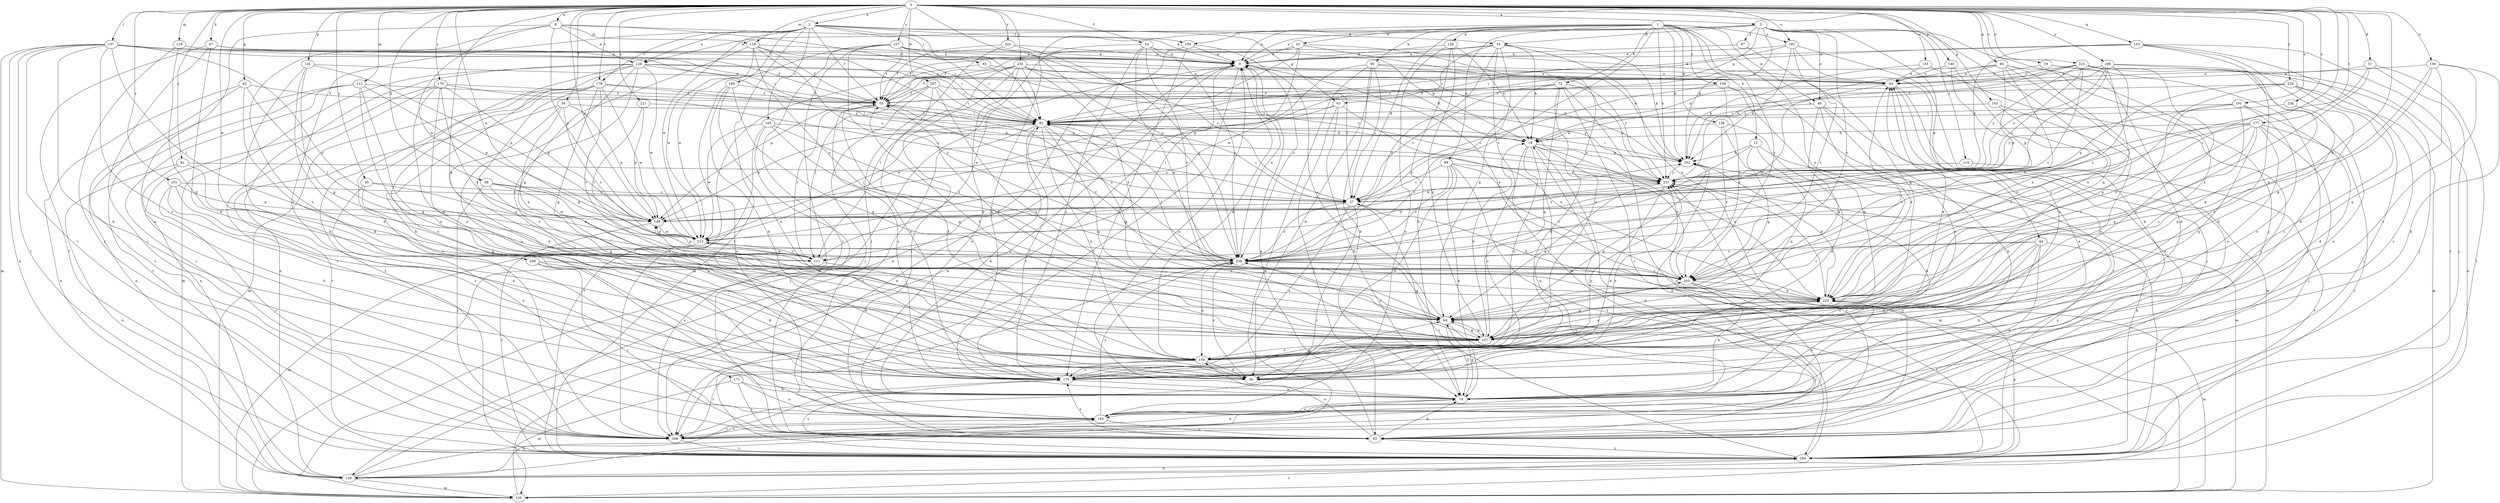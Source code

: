 strict digraph  {
0;
1;
2;
3;
8;
9;
15;
18;
19;
20;
27;
31;
33;
34;
36;
40;
44;
45;
53;
54;
55;
60;
62;
63;
64;
67;
68;
72;
74;
81;
82;
84;
87;
93;
95;
99;
102;
107;
109;
110;
111;
112;
118;
119;
120;
126;
128;
129;
133;
136;
138;
139;
140;
141;
143;
148;
153;
157;
158;
165;
166;
170;
171;
175;
177;
179;
180;
184;
186;
191;
192;
193;
201;
203;
207;
209;
213;
221;
222;
223;
224;
227;
229;
231;
232;
238;
239;
0 -> 2  [label=a];
0 -> 3  [label=a];
0 -> 8  [label=a];
0 -> 19  [label=c];
0 -> 20  [label=c];
0 -> 31  [label=d];
0 -> 53  [label=f];
0 -> 54  [label=f];
0 -> 60  [label=g];
0 -> 62  [label=g];
0 -> 67  [label=h];
0 -> 68  [label=h];
0 -> 81  [label=i];
0 -> 107  [label=l];
0 -> 112  [label=m];
0 -> 118  [label=m];
0 -> 119  [label=m];
0 -> 133  [label=o];
0 -> 136  [label=o];
0 -> 140  [label=p];
0 -> 141  [label=p];
0 -> 143  [label=p];
0 -> 148  [label=p];
0 -> 153  [label=q];
0 -> 157  [label=q];
0 -> 170  [label=s];
0 -> 177  [label=t];
0 -> 179  [label=t];
0 -> 186  [label=u];
0 -> 191  [label=u];
0 -> 192  [label=u];
0 -> 201  [label=v];
0 -> 203  [label=v];
0 -> 207  [label=w];
0 -> 209  [label=w];
0 -> 213  [label=w];
0 -> 221  [label=x];
0 -> 222  [label=x];
0 -> 223  [label=y];
0 -> 224  [label=y];
0 -> 227  [label=y];
0 -> 229  [label=y];
0 -> 232  [label=z];
0 -> 238  [label=z];
0 -> 239  [label=z];
1 -> 9  [label=a];
1 -> 15  [label=b];
1 -> 27  [label=c];
1 -> 33  [label=d];
1 -> 40  [label=e];
1 -> 72  [label=h];
1 -> 74  [label=h];
1 -> 95  [label=k];
1 -> 99  [label=k];
1 -> 102  [label=k];
1 -> 126  [label=n];
1 -> 138  [label=o];
1 -> 158  [label=r];
1 -> 192  [label=u];
1 -> 203  [label=v];
1 -> 222  [label=x];
1 -> 231  [label=y];
1 -> 239  [label=z];
2 -> 34  [label=d];
2 -> 55  [label=f];
2 -> 63  [label=g];
2 -> 82  [label=i];
2 -> 84  [label=j];
2 -> 109  [label=l];
2 -> 128  [label=n];
2 -> 165  [label=r];
2 -> 171  [label=s];
2 -> 179  [label=t];
2 -> 180  [label=t];
2 -> 184  [label=t];
2 -> 213  [label=w];
3 -> 9  [label=a];
3 -> 34  [label=d];
3 -> 40  [label=e];
3 -> 44  [label=e];
3 -> 63  [label=g];
3 -> 87  [label=j];
3 -> 93  [label=j];
3 -> 102  [label=k];
3 -> 109  [label=l];
3 -> 110  [label=l];
3 -> 128  [label=n];
3 -> 157  [label=q];
3 -> 203  [label=v];
8 -> 9  [label=a];
8 -> 82  [label=i];
8 -> 119  [label=m];
8 -> 128  [label=n];
8 -> 148  [label=p];
8 -> 175  [label=s];
8 -> 193  [label=u];
8 -> 213  [label=w];
9 -> 45  [label=e];
9 -> 166  [label=r];
9 -> 184  [label=t];
9 -> 222  [label=x];
15 -> 74  [label=h];
15 -> 102  [label=k];
15 -> 120  [label=m];
15 -> 157  [label=q];
15 -> 239  [label=z];
18 -> 102  [label=k];
18 -> 120  [label=m];
18 -> 139  [label=o];
18 -> 175  [label=s];
18 -> 193  [label=u];
18 -> 203  [label=v];
18 -> 222  [label=x];
19 -> 36  [label=d];
19 -> 45  [label=e];
19 -> 93  [label=j];
20 -> 27  [label=c];
20 -> 139  [label=o];
20 -> 193  [label=u];
20 -> 239  [label=z];
27 -> 82  [label=i];
27 -> 148  [label=p];
27 -> 166  [label=r];
27 -> 175  [label=s];
27 -> 222  [label=x];
27 -> 239  [label=z];
31 -> 27  [label=c];
31 -> 45  [label=e];
31 -> 93  [label=j];
31 -> 184  [label=t];
31 -> 222  [label=x];
33 -> 9  [label=a];
33 -> 55  [label=f];
33 -> 82  [label=i];
33 -> 102  [label=k];
33 -> 139  [label=o];
33 -> 148  [label=p];
34 -> 9  [label=a];
34 -> 18  [label=b];
34 -> 55  [label=f];
34 -> 64  [label=g];
34 -> 102  [label=k];
34 -> 120  [label=m];
34 -> 213  [label=w];
34 -> 222  [label=x];
34 -> 239  [label=z];
36 -> 231  [label=y];
36 -> 239  [label=z];
40 -> 64  [label=g];
40 -> 74  [label=h];
40 -> 82  [label=i];
40 -> 166  [label=r];
40 -> 222  [label=x];
44 -> 36  [label=d];
44 -> 74  [label=h];
44 -> 175  [label=s];
44 -> 184  [label=t];
44 -> 193  [label=u];
44 -> 203  [label=v];
44 -> 239  [label=z];
45 -> 55  [label=f];
45 -> 93  [label=j];
45 -> 120  [label=m];
45 -> 239  [label=z];
53 -> 9  [label=a];
53 -> 18  [label=b];
53 -> 120  [label=m];
53 -> 175  [label=s];
53 -> 203  [label=v];
53 -> 222  [label=x];
53 -> 239  [label=z];
54 -> 36  [label=d];
54 -> 82  [label=i];
54 -> 148  [label=p];
54 -> 184  [label=t];
54 -> 222  [label=x];
54 -> 239  [label=z];
55 -> 82  [label=i];
55 -> 111  [label=l];
55 -> 175  [label=s];
55 -> 239  [label=z];
60 -> 36  [label=d];
60 -> 45  [label=e];
60 -> 64  [label=g];
60 -> 82  [label=i];
60 -> 102  [label=k];
60 -> 148  [label=p];
60 -> 175  [label=s];
60 -> 203  [label=v];
62 -> 36  [label=d];
62 -> 55  [label=f];
62 -> 111  [label=l];
62 -> 129  [label=n];
62 -> 166  [label=r];
63 -> 74  [label=h];
63 -> 82  [label=i];
63 -> 93  [label=j];
63 -> 213  [label=w];
63 -> 222  [label=x];
64 -> 9  [label=a];
64 -> 45  [label=e];
64 -> 55  [label=f];
64 -> 74  [label=h];
64 -> 93  [label=j];
64 -> 157  [label=q];
67 -> 9  [label=a];
67 -> 36  [label=d];
67 -> 45  [label=e];
67 -> 82  [label=i];
67 -> 93  [label=j];
67 -> 184  [label=t];
68 -> 27  [label=c];
68 -> 64  [label=g];
68 -> 148  [label=p];
68 -> 166  [label=r];
68 -> 213  [label=w];
72 -> 27  [label=c];
72 -> 36  [label=d];
72 -> 55  [label=f];
72 -> 129  [label=n];
72 -> 157  [label=q];
72 -> 166  [label=r];
72 -> 231  [label=y];
72 -> 239  [label=z];
74 -> 9  [label=a];
74 -> 45  [label=e];
74 -> 64  [label=g];
74 -> 193  [label=u];
74 -> 222  [label=x];
81 -> 74  [label=h];
81 -> 129  [label=n];
81 -> 157  [label=q];
81 -> 231  [label=y];
82 -> 18  [label=b];
82 -> 64  [label=g];
82 -> 74  [label=h];
82 -> 139  [label=o];
82 -> 148  [label=p];
82 -> 157  [label=q];
82 -> 166  [label=r];
82 -> 231  [label=y];
84 -> 45  [label=e];
84 -> 166  [label=r];
84 -> 231  [label=y];
87 -> 9  [label=a];
87 -> 64  [label=g];
93 -> 9  [label=a];
93 -> 74  [label=h];
93 -> 139  [label=o];
93 -> 175  [label=s];
93 -> 184  [label=t];
93 -> 231  [label=y];
95 -> 27  [label=c];
95 -> 36  [label=d];
95 -> 45  [label=e];
95 -> 74  [label=h];
95 -> 111  [label=l];
95 -> 129  [label=n];
95 -> 231  [label=y];
99 -> 27  [label=c];
99 -> 36  [label=d];
99 -> 74  [label=h];
99 -> 184  [label=t];
99 -> 203  [label=v];
99 -> 231  [label=y];
99 -> 239  [label=z];
102 -> 82  [label=i];
102 -> 157  [label=q];
102 -> 231  [label=y];
107 -> 9  [label=a];
107 -> 74  [label=h];
107 -> 82  [label=i];
107 -> 111  [label=l];
107 -> 120  [label=m];
107 -> 129  [label=n];
107 -> 166  [label=r];
107 -> 175  [label=s];
107 -> 184  [label=t];
107 -> 231  [label=y];
107 -> 239  [label=z];
109 -> 9  [label=a];
109 -> 129  [label=n];
109 -> 175  [label=s];
109 -> 239  [label=z];
110 -> 184  [label=t];
110 -> 231  [label=y];
111 -> 9  [label=a];
111 -> 139  [label=o];
111 -> 148  [label=p];
111 -> 213  [label=w];
112 -> 55  [label=f];
112 -> 129  [label=n];
112 -> 139  [label=o];
112 -> 148  [label=p];
112 -> 157  [label=q];
112 -> 166  [label=r];
112 -> 184  [label=t];
118 -> 9  [label=a];
118 -> 55  [label=f];
118 -> 157  [label=q];
118 -> 166  [label=r];
119 -> 9  [label=a];
119 -> 27  [label=c];
119 -> 55  [label=f];
119 -> 64  [label=g];
119 -> 82  [label=i];
119 -> 213  [label=w];
119 -> 239  [label=z];
120 -> 9  [label=a];
120 -> 184  [label=t];
126 -> 9  [label=a];
126 -> 18  [label=b];
126 -> 74  [label=h];
126 -> 157  [label=q];
126 -> 193  [label=u];
128 -> 18  [label=b];
128 -> 45  [label=e];
128 -> 74  [label=h];
128 -> 82  [label=i];
128 -> 120  [label=m];
128 -> 129  [label=n];
128 -> 166  [label=r];
128 -> 175  [label=s];
128 -> 193  [label=u];
128 -> 213  [label=w];
129 -> 9  [label=a];
129 -> 120  [label=m];
129 -> 175  [label=s];
129 -> 193  [label=u];
133 -> 45  [label=e];
133 -> 102  [label=k];
133 -> 166  [label=r];
136 -> 45  [label=e];
136 -> 64  [label=g];
136 -> 74  [label=h];
136 -> 157  [label=q];
136 -> 175  [label=s];
136 -> 222  [label=x];
138 -> 18  [label=b];
138 -> 36  [label=d];
138 -> 64  [label=g];
138 -> 203  [label=v];
139 -> 9  [label=a];
139 -> 36  [label=d];
139 -> 55  [label=f];
139 -> 166  [label=r];
139 -> 175  [label=s];
139 -> 222  [label=x];
140 -> 45  [label=e];
140 -> 148  [label=p];
140 -> 222  [label=x];
141 -> 36  [label=d];
141 -> 45  [label=e];
141 -> 64  [label=g];
141 -> 74  [label=h];
141 -> 148  [label=p];
143 -> 82  [label=i];
143 -> 139  [label=o];
143 -> 222  [label=x];
148 -> 102  [label=k];
148 -> 184  [label=t];
148 -> 213  [label=w];
153 -> 9  [label=a];
153 -> 74  [label=h];
153 -> 82  [label=i];
153 -> 166  [label=r];
153 -> 175  [label=s];
153 -> 184  [label=t];
153 -> 231  [label=y];
157 -> 18  [label=b];
157 -> 45  [label=e];
157 -> 55  [label=f];
157 -> 64  [label=g];
157 -> 139  [label=o];
157 -> 203  [label=v];
157 -> 222  [label=x];
157 -> 239  [label=z];
158 -> 27  [label=c];
158 -> 55  [label=f];
158 -> 157  [label=q];
158 -> 175  [label=s];
158 -> 203  [label=v];
165 -> 18  [label=b];
165 -> 64  [label=g];
165 -> 93  [label=j];
165 -> 184  [label=t];
165 -> 213  [label=w];
165 -> 239  [label=z];
166 -> 74  [label=h];
166 -> 184  [label=t];
170 -> 27  [label=c];
170 -> 55  [label=f];
170 -> 129  [label=n];
170 -> 139  [label=o];
170 -> 148  [label=p];
170 -> 157  [label=q];
170 -> 166  [label=r];
170 -> 203  [label=v];
171 -> 74  [label=h];
171 -> 93  [label=j];
171 -> 120  [label=m];
171 -> 193  [label=u];
175 -> 64  [label=g];
175 -> 74  [label=h];
175 -> 82  [label=i];
175 -> 231  [label=y];
177 -> 18  [label=b];
177 -> 93  [label=j];
177 -> 111  [label=l];
177 -> 139  [label=o];
177 -> 157  [label=q];
177 -> 184  [label=t];
177 -> 222  [label=x];
177 -> 231  [label=y];
177 -> 239  [label=z];
179 -> 55  [label=f];
179 -> 64  [label=g];
179 -> 120  [label=m];
179 -> 157  [label=q];
179 -> 175  [label=s];
179 -> 184  [label=t];
179 -> 203  [label=v];
179 -> 213  [label=w];
179 -> 231  [label=y];
180 -> 36  [label=d];
180 -> 55  [label=f];
180 -> 139  [label=o];
180 -> 157  [label=q];
180 -> 193  [label=u];
184 -> 18  [label=b];
184 -> 27  [label=c];
184 -> 102  [label=k];
184 -> 129  [label=n];
184 -> 175  [label=s];
184 -> 222  [label=x];
184 -> 231  [label=y];
186 -> 18  [label=b];
186 -> 27  [label=c];
186 -> 45  [label=e];
186 -> 129  [label=n];
186 -> 157  [label=q];
186 -> 231  [label=y];
186 -> 239  [label=z];
191 -> 36  [label=d];
191 -> 82  [label=i];
191 -> 139  [label=o];
191 -> 157  [label=q];
191 -> 203  [label=v];
191 -> 231  [label=y];
192 -> 9  [label=a];
192 -> 74  [label=h];
192 -> 82  [label=i];
192 -> 175  [label=s];
192 -> 203  [label=v];
192 -> 231  [label=y];
193 -> 45  [label=e];
193 -> 93  [label=j];
193 -> 102  [label=k];
193 -> 166  [label=r];
193 -> 239  [label=z];
201 -> 27  [label=c];
201 -> 36  [label=d];
201 -> 148  [label=p];
201 -> 166  [label=r];
201 -> 175  [label=s];
203 -> 55  [label=f];
203 -> 74  [label=h];
203 -> 82  [label=i];
203 -> 184  [label=t];
203 -> 222  [label=x];
207 -> 55  [label=f];
207 -> 82  [label=i];
207 -> 93  [label=j];
207 -> 111  [label=l];
207 -> 157  [label=q];
207 -> 175  [label=s];
207 -> 231  [label=y];
209 -> 36  [label=d];
209 -> 93  [label=j];
209 -> 175  [label=s];
209 -> 203  [label=v];
213 -> 36  [label=d];
213 -> 82  [label=i];
213 -> 111  [label=l];
213 -> 120  [label=m];
213 -> 148  [label=p];
213 -> 231  [label=y];
213 -> 239  [label=z];
221 -> 82  [label=i];
221 -> 111  [label=l];
221 -> 148  [label=p];
222 -> 64  [label=g];
222 -> 102  [label=k];
222 -> 120  [label=m];
223 -> 18  [label=b];
223 -> 27  [label=c];
223 -> 45  [label=e];
223 -> 93  [label=j];
223 -> 102  [label=k];
223 -> 139  [label=o];
223 -> 193  [label=u];
223 -> 222  [label=x];
223 -> 231  [label=y];
223 -> 239  [label=z];
224 -> 9  [label=a];
224 -> 55  [label=f];
224 -> 93  [label=j];
224 -> 239  [label=z];
227 -> 9  [label=a];
227 -> 27  [label=c];
227 -> 45  [label=e];
227 -> 55  [label=f];
227 -> 82  [label=i];
227 -> 120  [label=m];
227 -> 166  [label=r];
227 -> 213  [label=w];
227 -> 239  [label=z];
229 -> 55  [label=f];
229 -> 93  [label=j];
229 -> 120  [label=m];
229 -> 148  [label=p];
229 -> 175  [label=s];
229 -> 222  [label=x];
231 -> 27  [label=c];
231 -> 36  [label=d];
231 -> 64  [label=g];
231 -> 166  [label=r];
232 -> 27  [label=c];
232 -> 45  [label=e];
232 -> 55  [label=f];
232 -> 82  [label=i];
232 -> 93  [label=j];
232 -> 102  [label=k];
232 -> 111  [label=l];
232 -> 148  [label=p];
232 -> 193  [label=u];
232 -> 222  [label=x];
238 -> 82  [label=i];
238 -> 157  [label=q];
239 -> 9  [label=a];
239 -> 64  [label=g];
239 -> 82  [label=i];
239 -> 139  [label=o];
239 -> 166  [label=r];
239 -> 203  [label=v];
}
